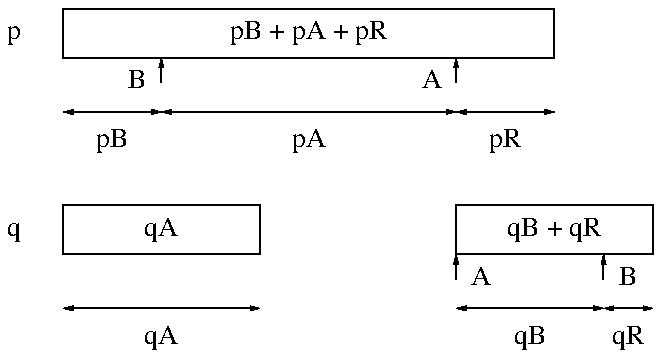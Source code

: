 .PS 3.5i
right
boxht = 0.5

define AP { 4 }
define BP { 1 }
define TP { 5 }

define AQ { 2 }
define BQ { 3.5 }
define TQ { 4 }

define AL { 0.25 }
define AH { -0.25 }
define LB { -0.55 }
define LS { -0.60 }

P0: box invis "p" wid 1i
P: box wid TP "pB + pA + pR"

#G0: line dotted from P0.ne + (0, 0.25) to P0.ne + (0, -3.75)
#box invis "0" wid 0.25
#G1: line dotted from P0.ne + (1, 0.25) to P0.ne + (1, -3.75)
#box invis "1" wid 0.25
#G2: line dotted from P0.ne + (2, 0.25) to P0.ne + (2, -3.75)
#box invis "2" wid 0.25
#G3: line dotted from P0.ne + (3, 0.25) to P0.ne + (3, -3.75)
#box invis "3" wid 0.25
#G4: line dotted from P0.ne + (4, 0.25) to P0.ne + (4, -3.75)
#box invis "4" wid 0.25
#G5: line dotted from P0.ne + (5, 0.25) to P0.ne + (5, -3.75)
#box invis "5" wid 0.25
#G6: line dotted from P0.ne + (6, 0.25) to P0.ne + (6, -3.75)
#box invis "6" wid 0.25

arrow -> from P.sw + (AP, AH) to P.sw + (AP, 0)
arrow -> from P.sw + (BP, AH) to P.sw + (BP, 0)
box invis "A" wid 0.5 with .n at P.sw + (AP - AL, 0)
box invis "B" wid 0.5 with .n at P.sw + (BP - AL, 0)
arrow <-> from P.sw + (0, LB) to P.sw + (BP, LB)
arrow <-> from P.sw + (BP, LB) to P.sw + (AP, LB)
arrow <-> from P.sw + (AP, LB) to P.sw + (TP, LB)
box invis "pB" with .n at P.sw + (BP/2, LS)
box invis "pA" with .n at P.sw + ((AP+BP)/2, LS)
box invis "pR" with .n at P.sw + ((AP+TP)/2, LS)

QQ0: box invis "q" wid 1i with .n at P0.s + (0, -1.5)
QQ: box wid AQ "qA"
define RQ { TQ - AQ }
QQR: box wid RQ "qB + qR" with .w at QQ.w + (AP, 0)

arrow -> from QQR.sw + (0, AH) to QQR.sw + (0, 0)
arrow -> from QQR.sw + (BQ - AQ, AH) to QQR.sw + (BQ - AQ, 0)
box invis "A" wid 0.5 with .n at QQR.sw + (AL, 0)
box invis "B" wid 0.5 with .n at QQR.sw + (BQ - AQ + AL, 0)
arrow <-> from QQ.sw + (0, LB) to QQ.sw + (AQ, LB)
arrow <-> from QQR.sw + (0, LB) to QQR.sw + ((BQ - AQ), LB)
arrow <-> from QQR.sw + ((BQ - AQ), LB) to QQR.se + (0, LB)
box invis "qA" with .n at QQ.sw + (AQ/2, LS)
box invis "qB" with .n at QQR.sw + ((BQ - AQ)/2, LS)
box invis "qR" with .n at QQR.sw + ((BQ - AQ + AQ)/2, LS)
.PE
